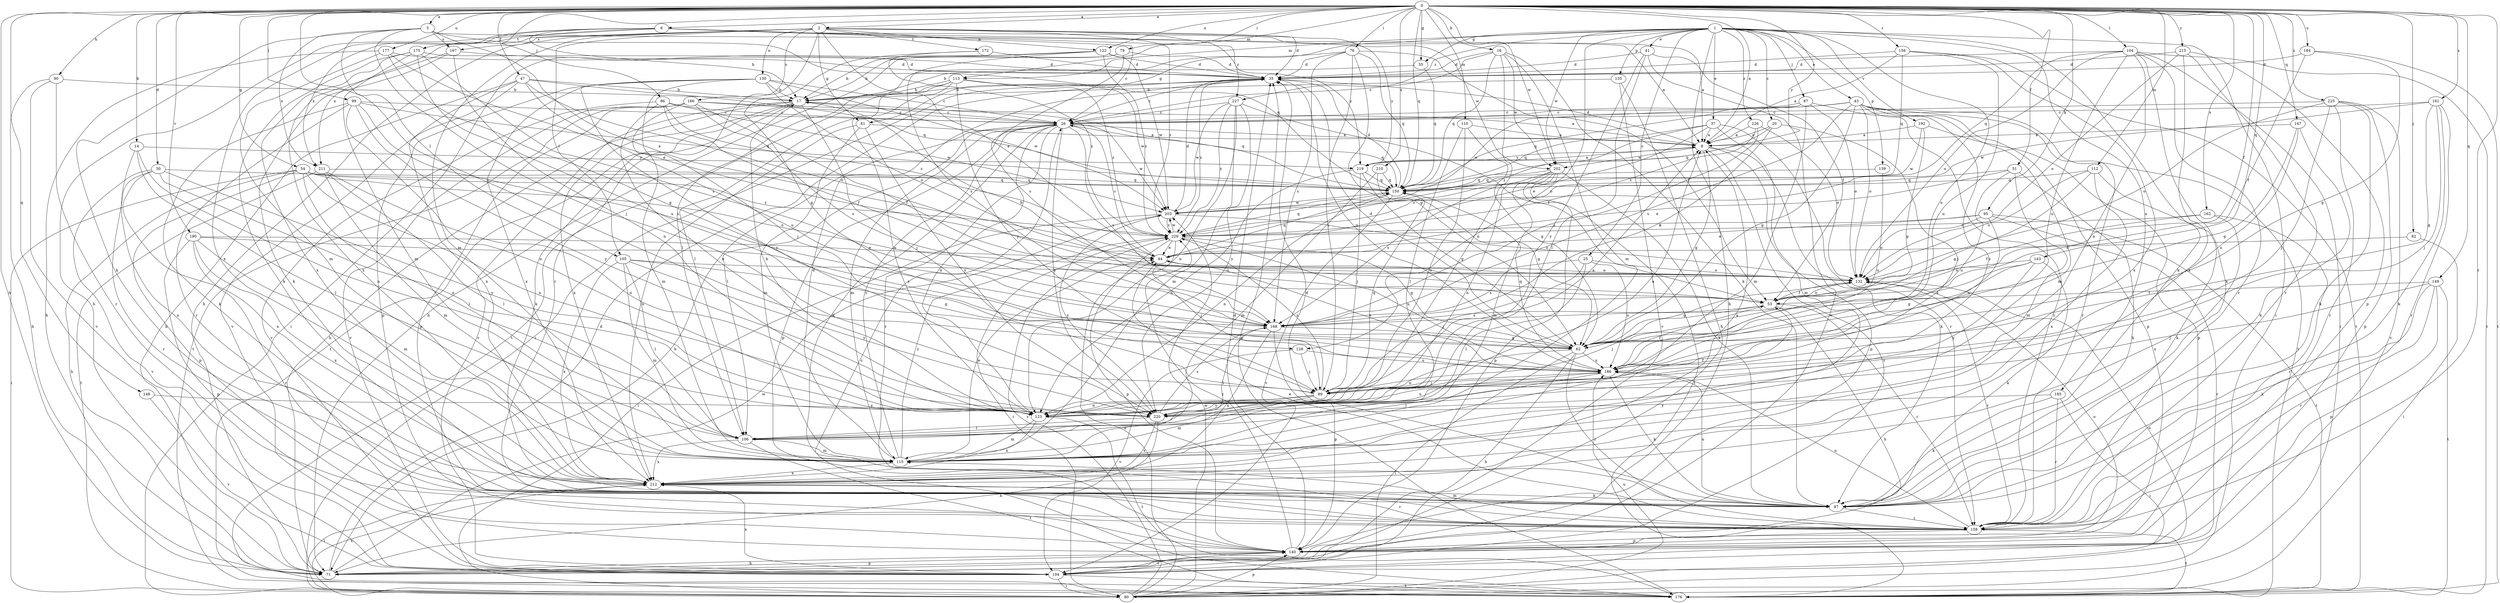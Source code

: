 strict digraph  {
0;
1;
2;
5;
6;
8;
14;
16;
17;
20;
25;
26;
30;
35;
37;
41;
43;
44;
47;
51;
53;
54;
55;
61;
62;
71;
76;
79;
80;
82;
86;
87;
89;
90;
95;
97;
99;
104;
105;
106;
110;
112;
113;
115;
122;
123;
128;
130;
132;
135;
139;
140;
143;
147;
148;
149;
150;
156;
158;
161;
162;
166;
167;
168;
172;
175;
176;
177;
184;
185;
186;
190;
192;
194;
202;
203;
210;
211;
212;
215;
219;
220;
225;
226;
227;
229;
0 -> 2  [label=a];
0 -> 5  [label=a];
0 -> 6  [label=a];
0 -> 8  [label=a];
0 -> 14  [label=b];
0 -> 16  [label=b];
0 -> 30  [label=d];
0 -> 47  [label=f];
0 -> 51  [label=f];
0 -> 53  [label=f];
0 -> 54  [label=g];
0 -> 55  [label=g];
0 -> 71  [label=h];
0 -> 76  [label=i];
0 -> 79  [label=i];
0 -> 82  [label=j];
0 -> 86  [label=j];
0 -> 90  [label=k];
0 -> 95  [label=k];
0 -> 99  [label=l];
0 -> 104  [label=l];
0 -> 110  [label=m];
0 -> 112  [label=m];
0 -> 113  [label=m];
0 -> 122  [label=n];
0 -> 128  [label=o];
0 -> 143  [label=q];
0 -> 147  [label=q];
0 -> 148  [label=q];
0 -> 149  [label=q];
0 -> 150  [label=q];
0 -> 156  [label=r];
0 -> 158  [label=r];
0 -> 161  [label=s];
0 -> 162  [label=s];
0 -> 177  [label=u];
0 -> 184  [label=u];
0 -> 190  [label=v];
0 -> 202  [label=w];
0 -> 210  [label=x];
0 -> 215  [label=y];
0 -> 219  [label=y];
0 -> 225  [label=z];
1 -> 20  [label=c];
1 -> 25  [label=c];
1 -> 37  [label=e];
1 -> 41  [label=e];
1 -> 43  [label=e];
1 -> 55  [label=g];
1 -> 61  [label=g];
1 -> 71  [label=h];
1 -> 80  [label=i];
1 -> 87  [label=j];
1 -> 97  [label=k];
1 -> 113  [label=m];
1 -> 128  [label=o];
1 -> 135  [label=p];
1 -> 139  [label=p];
1 -> 185  [label=u];
1 -> 186  [label=u];
1 -> 192  [label=v];
1 -> 202  [label=w];
1 -> 226  [label=z];
1 -> 227  [label=z];
2 -> 35  [label=d];
2 -> 44  [label=e];
2 -> 61  [label=g];
2 -> 71  [label=h];
2 -> 105  [label=l];
2 -> 115  [label=m];
2 -> 122  [label=n];
2 -> 130  [label=o];
2 -> 158  [label=r];
2 -> 166  [label=s];
2 -> 167  [label=s];
2 -> 172  [label=t];
2 -> 211  [label=x];
2 -> 219  [label=y];
2 -> 227  [label=z];
2 -> 229  [label=z];
5 -> 8  [label=a];
5 -> 44  [label=e];
5 -> 89  [label=j];
5 -> 97  [label=k];
5 -> 105  [label=l];
5 -> 150  [label=q];
5 -> 167  [label=s];
5 -> 211  [label=x];
6 -> 8  [label=a];
6 -> 17  [label=b];
6 -> 26  [label=c];
6 -> 71  [label=h];
6 -> 175  [label=t];
6 -> 202  [label=w];
6 -> 211  [label=x];
6 -> 212  [label=x];
6 -> 219  [label=y];
8 -> 35  [label=d];
8 -> 62  [label=g];
8 -> 97  [label=k];
8 -> 140  [label=p];
8 -> 194  [label=v];
8 -> 202  [label=w];
8 -> 219  [label=y];
14 -> 106  [label=l];
14 -> 123  [label=n];
14 -> 212  [label=x];
14 -> 219  [label=y];
16 -> 26  [label=c];
16 -> 35  [label=d];
16 -> 97  [label=k];
16 -> 115  [label=m];
16 -> 123  [label=n];
16 -> 150  [label=q];
16 -> 202  [label=w];
17 -> 26  [label=c];
17 -> 71  [label=h];
17 -> 89  [label=j];
17 -> 97  [label=k];
17 -> 150  [label=q];
17 -> 176  [label=t];
17 -> 194  [label=v];
17 -> 212  [label=x];
20 -> 8  [label=a];
20 -> 89  [label=j];
20 -> 150  [label=q];
20 -> 168  [label=s];
25 -> 89  [label=j];
25 -> 106  [label=l];
25 -> 132  [label=o];
25 -> 168  [label=s];
25 -> 186  [label=u];
26 -> 8  [label=a];
26 -> 71  [label=h];
26 -> 97  [label=k];
26 -> 106  [label=l];
26 -> 115  [label=m];
26 -> 123  [label=n];
26 -> 140  [label=p];
26 -> 150  [label=q];
26 -> 158  [label=r];
26 -> 168  [label=s];
26 -> 203  [label=w];
26 -> 220  [label=y];
30 -> 123  [label=n];
30 -> 150  [label=q];
30 -> 158  [label=r];
30 -> 194  [label=v];
30 -> 212  [label=x];
30 -> 220  [label=y];
35 -> 17  [label=b];
35 -> 26  [label=c];
35 -> 80  [label=i];
35 -> 186  [label=u];
35 -> 229  [label=z];
37 -> 8  [label=a];
37 -> 44  [label=e];
37 -> 115  [label=m];
37 -> 150  [label=q];
37 -> 158  [label=r];
37 -> 229  [label=z];
41 -> 35  [label=d];
41 -> 53  [label=f];
41 -> 106  [label=l];
41 -> 194  [label=v];
41 -> 220  [label=y];
43 -> 26  [label=c];
43 -> 62  [label=g];
43 -> 115  [label=m];
43 -> 132  [label=o];
43 -> 140  [label=p];
43 -> 150  [label=q];
43 -> 158  [label=r];
43 -> 168  [label=s];
43 -> 176  [label=t];
43 -> 220  [label=y];
44 -> 26  [label=c];
44 -> 132  [label=o];
44 -> 150  [label=q];
47 -> 17  [label=b];
47 -> 71  [label=h];
47 -> 132  [label=o];
47 -> 150  [label=q];
47 -> 186  [label=u];
47 -> 194  [label=v];
47 -> 212  [label=x];
51 -> 44  [label=e];
51 -> 97  [label=k];
51 -> 115  [label=m];
51 -> 150  [label=q];
51 -> 186  [label=u];
53 -> 17  [label=b];
53 -> 71  [label=h];
53 -> 89  [label=j];
53 -> 132  [label=o];
53 -> 158  [label=r];
53 -> 168  [label=s];
54 -> 71  [label=h];
54 -> 80  [label=i];
54 -> 106  [label=l];
54 -> 123  [label=n];
54 -> 132  [label=o];
54 -> 140  [label=p];
54 -> 150  [label=q];
54 -> 229  [label=z];
55 -> 17  [label=b];
55 -> 150  [label=q];
61 -> 8  [label=a];
61 -> 115  [label=m];
61 -> 212  [label=x];
61 -> 220  [label=y];
62 -> 35  [label=d];
62 -> 71  [label=h];
62 -> 80  [label=i];
62 -> 123  [label=n];
62 -> 158  [label=r];
62 -> 186  [label=u];
71 -> 35  [label=d];
71 -> 140  [label=p];
71 -> 203  [label=w];
76 -> 35  [label=d];
76 -> 53  [label=f];
76 -> 62  [label=g];
76 -> 89  [label=j];
76 -> 106  [label=l];
76 -> 150  [label=q];
76 -> 168  [label=s];
79 -> 17  [label=b];
79 -> 35  [label=d];
79 -> 71  [label=h];
79 -> 168  [label=s];
80 -> 44  [label=e];
80 -> 140  [label=p];
80 -> 186  [label=u];
80 -> 203  [label=w];
80 -> 212  [label=x];
80 -> 229  [label=z];
82 -> 44  [label=e];
82 -> 80  [label=i];
86 -> 26  [label=c];
86 -> 53  [label=f];
86 -> 123  [label=n];
86 -> 194  [label=v];
86 -> 203  [label=w];
86 -> 229  [label=z];
87 -> 26  [label=c];
87 -> 115  [label=m];
87 -> 132  [label=o];
87 -> 158  [label=r];
87 -> 203  [label=w];
89 -> 8  [label=a];
89 -> 115  [label=m];
89 -> 123  [label=n];
89 -> 150  [label=q];
89 -> 220  [label=y];
89 -> 229  [label=z];
90 -> 17  [label=b];
90 -> 71  [label=h];
90 -> 158  [label=r];
90 -> 194  [label=v];
95 -> 44  [label=e];
95 -> 132  [label=o];
95 -> 176  [label=t];
95 -> 186  [label=u];
95 -> 194  [label=v];
95 -> 229  [label=z];
97 -> 35  [label=d];
97 -> 158  [label=r];
97 -> 186  [label=u];
99 -> 26  [label=c];
99 -> 97  [label=k];
99 -> 123  [label=n];
99 -> 150  [label=q];
99 -> 158  [label=r];
99 -> 168  [label=s];
99 -> 220  [label=y];
104 -> 35  [label=d];
104 -> 80  [label=i];
104 -> 97  [label=k];
104 -> 123  [label=n];
104 -> 132  [label=o];
104 -> 150  [label=q];
104 -> 158  [label=r];
104 -> 176  [label=t];
104 -> 186  [label=u];
105 -> 62  [label=g];
105 -> 106  [label=l];
105 -> 115  [label=m];
105 -> 132  [label=o];
105 -> 212  [label=x];
105 -> 220  [label=y];
106 -> 115  [label=m];
106 -> 176  [label=t];
106 -> 212  [label=x];
110 -> 8  [label=a];
110 -> 62  [label=g];
110 -> 106  [label=l];
110 -> 123  [label=n];
112 -> 62  [label=g];
112 -> 97  [label=k];
112 -> 132  [label=o];
112 -> 150  [label=q];
112 -> 212  [label=x];
113 -> 17  [label=b];
113 -> 89  [label=j];
113 -> 106  [label=l];
113 -> 123  [label=n];
113 -> 176  [label=t];
113 -> 203  [label=w];
113 -> 229  [label=z];
115 -> 26  [label=c];
115 -> 35  [label=d];
115 -> 44  [label=e];
115 -> 212  [label=x];
115 -> 229  [label=z];
122 -> 17  [label=b];
122 -> 35  [label=d];
122 -> 80  [label=i];
122 -> 168  [label=s];
122 -> 203  [label=w];
122 -> 229  [label=z];
123 -> 17  [label=b];
123 -> 115  [label=m];
123 -> 176  [label=t];
123 -> 186  [label=u];
123 -> 212  [label=x];
128 -> 89  [label=j];
128 -> 186  [label=u];
128 -> 194  [label=v];
130 -> 17  [label=b];
130 -> 26  [label=c];
130 -> 89  [label=j];
130 -> 132  [label=o];
130 -> 140  [label=p];
130 -> 203  [label=w];
130 -> 212  [label=x];
130 -> 220  [label=y];
132 -> 53  [label=f];
132 -> 62  [label=g];
132 -> 158  [label=r];
135 -> 17  [label=b];
135 -> 71  [label=h];
135 -> 194  [label=v];
139 -> 150  [label=q];
139 -> 186  [label=u];
140 -> 35  [label=d];
140 -> 71  [label=h];
140 -> 132  [label=o];
140 -> 194  [label=v];
140 -> 229  [label=z];
143 -> 62  [label=g];
143 -> 97  [label=k];
143 -> 132  [label=o];
143 -> 168  [label=s];
143 -> 220  [label=y];
147 -> 8  [label=a];
147 -> 62  [label=g];
147 -> 97  [label=k];
147 -> 186  [label=u];
148 -> 194  [label=v];
148 -> 220  [label=y];
149 -> 53  [label=f];
149 -> 89  [label=j];
149 -> 97  [label=k];
149 -> 140  [label=p];
149 -> 158  [label=r];
149 -> 176  [label=t];
150 -> 35  [label=d];
150 -> 123  [label=n];
150 -> 194  [label=v];
150 -> 203  [label=w];
156 -> 8  [label=a];
156 -> 35  [label=d];
156 -> 150  [label=q];
156 -> 176  [label=t];
156 -> 186  [label=u];
156 -> 212  [label=x];
158 -> 44  [label=e];
158 -> 115  [label=m];
158 -> 140  [label=p];
158 -> 176  [label=t];
158 -> 186  [label=u];
161 -> 26  [label=c];
161 -> 62  [label=g];
161 -> 89  [label=j];
161 -> 97  [label=k];
161 -> 158  [label=r];
161 -> 203  [label=w];
162 -> 53  [label=f];
162 -> 158  [label=r];
162 -> 212  [label=x];
162 -> 229  [label=z];
166 -> 8  [label=a];
166 -> 26  [label=c];
166 -> 53  [label=f];
166 -> 115  [label=m];
166 -> 140  [label=p];
166 -> 168  [label=s];
166 -> 176  [label=t];
166 -> 194  [label=v];
167 -> 35  [label=d];
167 -> 97  [label=k];
167 -> 123  [label=n];
167 -> 212  [label=x];
168 -> 62  [label=g];
168 -> 106  [label=l];
168 -> 140  [label=p];
168 -> 212  [label=x];
172 -> 35  [label=d];
172 -> 62  [label=g];
172 -> 229  [label=z];
175 -> 35  [label=d];
175 -> 97  [label=k];
175 -> 115  [label=m];
175 -> 168  [label=s];
175 -> 186  [label=u];
175 -> 212  [label=x];
176 -> 26  [label=c];
176 -> 35  [label=d];
177 -> 35  [label=d];
177 -> 44  [label=e];
177 -> 62  [label=g];
177 -> 71  [label=h];
177 -> 115  [label=m];
184 -> 35  [label=d];
184 -> 53  [label=f];
184 -> 62  [label=g];
184 -> 176  [label=t];
185 -> 80  [label=i];
185 -> 97  [label=k];
185 -> 158  [label=r];
185 -> 220  [label=y];
186 -> 44  [label=e];
186 -> 53  [label=f];
186 -> 89  [label=j];
186 -> 97  [label=k];
186 -> 106  [label=l];
186 -> 150  [label=q];
190 -> 44  [label=e];
190 -> 115  [label=m];
190 -> 140  [label=p];
190 -> 158  [label=r];
190 -> 168  [label=s];
190 -> 212  [label=x];
192 -> 8  [label=a];
192 -> 62  [label=g];
192 -> 140  [label=p];
192 -> 203  [label=w];
194 -> 80  [label=i];
194 -> 132  [label=o];
194 -> 176  [label=t];
194 -> 212  [label=x];
202 -> 97  [label=k];
202 -> 115  [label=m];
202 -> 123  [label=n];
202 -> 140  [label=p];
202 -> 150  [label=q];
202 -> 168  [label=s];
202 -> 176  [label=t];
202 -> 229  [label=z];
203 -> 35  [label=d];
203 -> 80  [label=i];
203 -> 132  [label=o];
203 -> 220  [label=y];
203 -> 229  [label=z];
210 -> 62  [label=g];
210 -> 115  [label=m];
210 -> 150  [label=q];
211 -> 106  [label=l];
211 -> 115  [label=m];
211 -> 123  [label=n];
211 -> 150  [label=q];
211 -> 176  [label=t];
212 -> 8  [label=a];
212 -> 80  [label=i];
212 -> 97  [label=k];
212 -> 158  [label=r];
215 -> 35  [label=d];
215 -> 132  [label=o];
215 -> 140  [label=p];
215 -> 158  [label=r];
215 -> 212  [label=x];
219 -> 8  [label=a];
219 -> 62  [label=g];
219 -> 89  [label=j];
219 -> 123  [label=n];
219 -> 150  [label=q];
220 -> 8  [label=a];
220 -> 53  [label=f];
220 -> 71  [label=h];
220 -> 106  [label=l];
220 -> 168  [label=s];
220 -> 212  [label=x];
225 -> 26  [label=c];
225 -> 89  [label=j];
225 -> 97  [label=k];
225 -> 132  [label=o];
225 -> 140  [label=p];
225 -> 158  [label=r];
225 -> 194  [label=v];
226 -> 8  [label=a];
226 -> 132  [label=o];
226 -> 168  [label=s];
226 -> 229  [label=z];
227 -> 26  [label=c];
227 -> 53  [label=f];
227 -> 115  [label=m];
227 -> 123  [label=n];
227 -> 203  [label=w];
227 -> 220  [label=y];
227 -> 229  [label=z];
229 -> 44  [label=e];
229 -> 62  [label=g];
229 -> 80  [label=i];
229 -> 89  [label=j];
229 -> 140  [label=p];
229 -> 150  [label=q];
229 -> 186  [label=u];
229 -> 203  [label=w];
}
